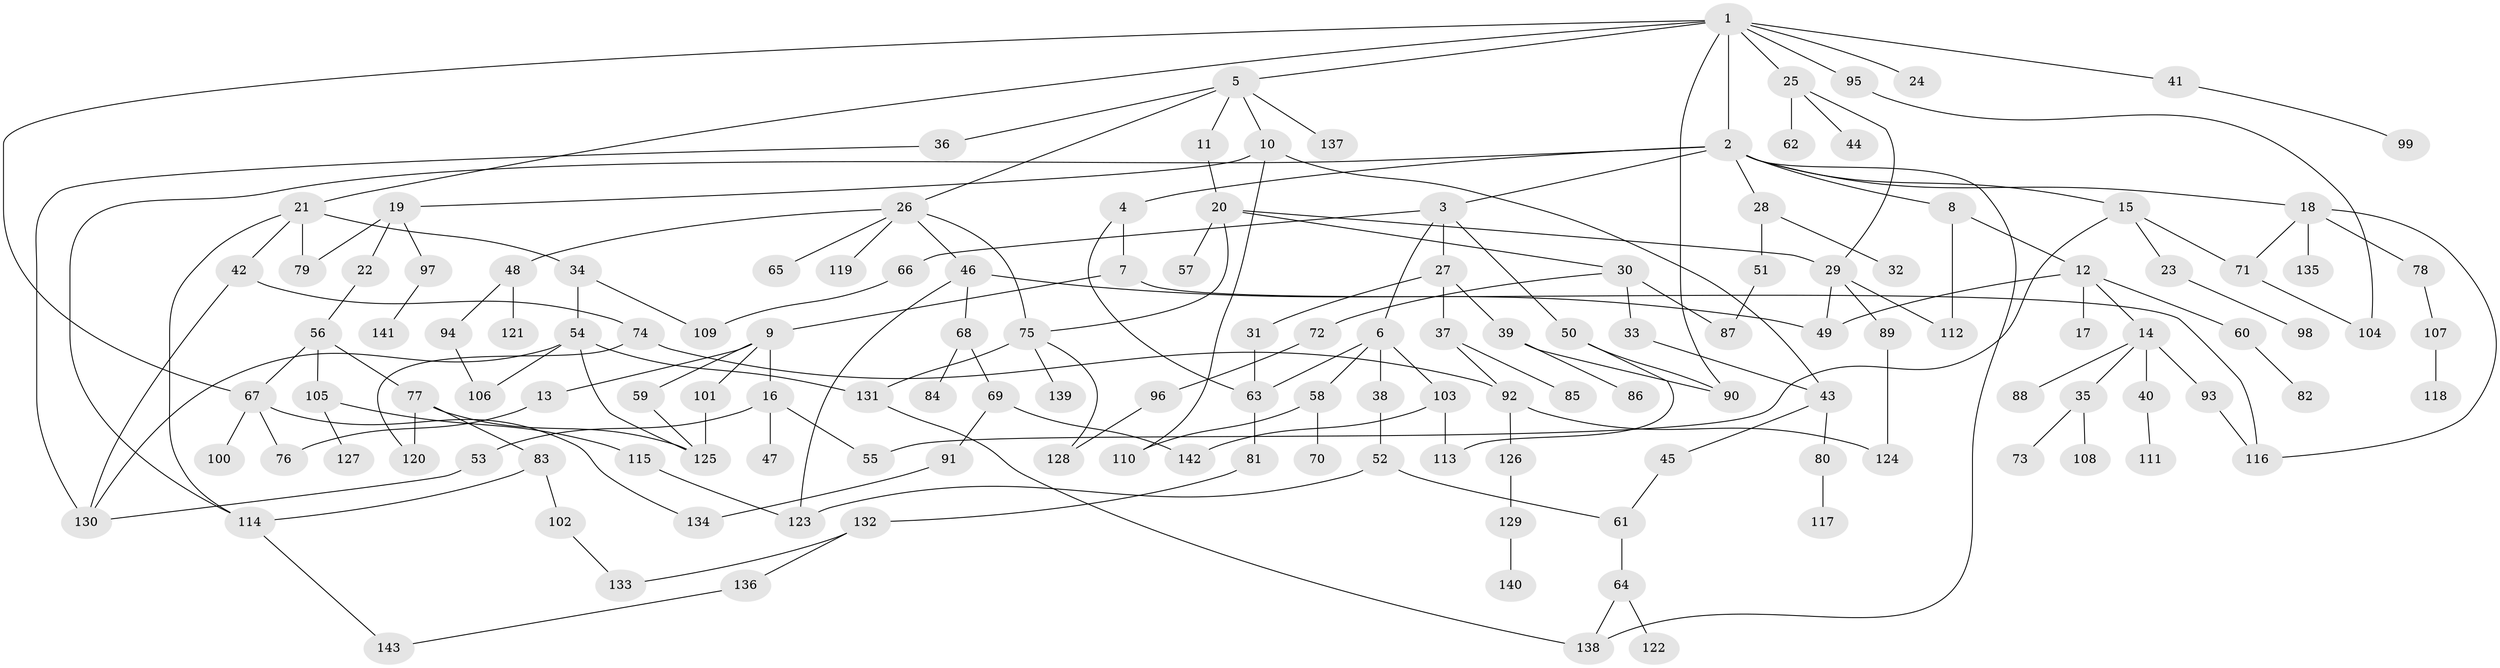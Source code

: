 // Generated by graph-tools (version 1.1) at 2025/13/03/09/25 04:13:24]
// undirected, 143 vertices, 187 edges
graph export_dot {
graph [start="1"]
  node [color=gray90,style=filled];
  1;
  2;
  3;
  4;
  5;
  6;
  7;
  8;
  9;
  10;
  11;
  12;
  13;
  14;
  15;
  16;
  17;
  18;
  19;
  20;
  21;
  22;
  23;
  24;
  25;
  26;
  27;
  28;
  29;
  30;
  31;
  32;
  33;
  34;
  35;
  36;
  37;
  38;
  39;
  40;
  41;
  42;
  43;
  44;
  45;
  46;
  47;
  48;
  49;
  50;
  51;
  52;
  53;
  54;
  55;
  56;
  57;
  58;
  59;
  60;
  61;
  62;
  63;
  64;
  65;
  66;
  67;
  68;
  69;
  70;
  71;
  72;
  73;
  74;
  75;
  76;
  77;
  78;
  79;
  80;
  81;
  82;
  83;
  84;
  85;
  86;
  87;
  88;
  89;
  90;
  91;
  92;
  93;
  94;
  95;
  96;
  97;
  98;
  99;
  100;
  101;
  102;
  103;
  104;
  105;
  106;
  107;
  108;
  109;
  110;
  111;
  112;
  113;
  114;
  115;
  116;
  117;
  118;
  119;
  120;
  121;
  122;
  123;
  124;
  125;
  126;
  127;
  128;
  129;
  130;
  131;
  132;
  133;
  134;
  135;
  136;
  137;
  138;
  139;
  140;
  141;
  142;
  143;
  1 -- 2;
  1 -- 5;
  1 -- 21;
  1 -- 24;
  1 -- 25;
  1 -- 41;
  1 -- 95;
  1 -- 90;
  1 -- 67;
  2 -- 3;
  2 -- 4;
  2 -- 8;
  2 -- 15;
  2 -- 18;
  2 -- 28;
  2 -- 138;
  2 -- 114;
  3 -- 6;
  3 -- 27;
  3 -- 50;
  3 -- 66;
  4 -- 7;
  4 -- 63;
  5 -- 10;
  5 -- 11;
  5 -- 26;
  5 -- 36;
  5 -- 137;
  6 -- 38;
  6 -- 58;
  6 -- 103;
  6 -- 63;
  7 -- 9;
  7 -- 116;
  8 -- 12;
  8 -- 112;
  9 -- 13;
  9 -- 16;
  9 -- 59;
  9 -- 101;
  10 -- 19;
  10 -- 43;
  10 -- 110;
  11 -- 20;
  12 -- 14;
  12 -- 17;
  12 -- 60;
  12 -- 49;
  13 -- 76;
  14 -- 35;
  14 -- 40;
  14 -- 88;
  14 -- 93;
  15 -- 23;
  15 -- 71;
  15 -- 55;
  16 -- 47;
  16 -- 53;
  16 -- 55;
  18 -- 78;
  18 -- 116;
  18 -- 135;
  18 -- 71;
  19 -- 22;
  19 -- 97;
  19 -- 79;
  20 -- 29;
  20 -- 30;
  20 -- 57;
  20 -- 75;
  21 -- 34;
  21 -- 42;
  21 -- 79;
  21 -- 114;
  22 -- 56;
  23 -- 98;
  25 -- 44;
  25 -- 62;
  25 -- 29;
  26 -- 46;
  26 -- 48;
  26 -- 65;
  26 -- 119;
  26 -- 75;
  27 -- 31;
  27 -- 37;
  27 -- 39;
  28 -- 32;
  28 -- 51;
  29 -- 89;
  29 -- 49;
  29 -- 112;
  30 -- 33;
  30 -- 72;
  30 -- 87;
  31 -- 63;
  33 -- 43;
  34 -- 54;
  34 -- 109;
  35 -- 73;
  35 -- 108;
  36 -- 130;
  37 -- 85;
  37 -- 92;
  38 -- 52;
  39 -- 86;
  39 -- 90;
  40 -- 111;
  41 -- 99;
  42 -- 74;
  42 -- 130;
  43 -- 45;
  43 -- 80;
  45 -- 61;
  46 -- 49;
  46 -- 68;
  46 -- 123;
  48 -- 94;
  48 -- 121;
  50 -- 90;
  50 -- 113;
  51 -- 87;
  52 -- 123;
  52 -- 61;
  53 -- 130;
  54 -- 125;
  54 -- 131;
  54 -- 106;
  54 -- 130;
  56 -- 67;
  56 -- 77;
  56 -- 105;
  58 -- 70;
  58 -- 110;
  59 -- 125;
  60 -- 82;
  61 -- 64;
  63 -- 81;
  64 -- 122;
  64 -- 138;
  66 -- 109;
  67 -- 100;
  67 -- 134;
  67 -- 76;
  68 -- 69;
  68 -- 84;
  69 -- 91;
  69 -- 142;
  71 -- 104;
  72 -- 96;
  74 -- 92;
  74 -- 120;
  75 -- 128;
  75 -- 139;
  75 -- 131;
  77 -- 83;
  77 -- 120;
  77 -- 125;
  78 -- 107;
  80 -- 117;
  81 -- 132;
  83 -- 102;
  83 -- 114;
  89 -- 124;
  91 -- 134;
  92 -- 126;
  92 -- 124;
  93 -- 116;
  94 -- 106;
  95 -- 104;
  96 -- 128;
  97 -- 141;
  101 -- 125;
  102 -- 133;
  103 -- 142;
  103 -- 113;
  105 -- 115;
  105 -- 127;
  107 -- 118;
  114 -- 143;
  115 -- 123;
  126 -- 129;
  129 -- 140;
  131 -- 138;
  132 -- 133;
  132 -- 136;
  136 -- 143;
}
